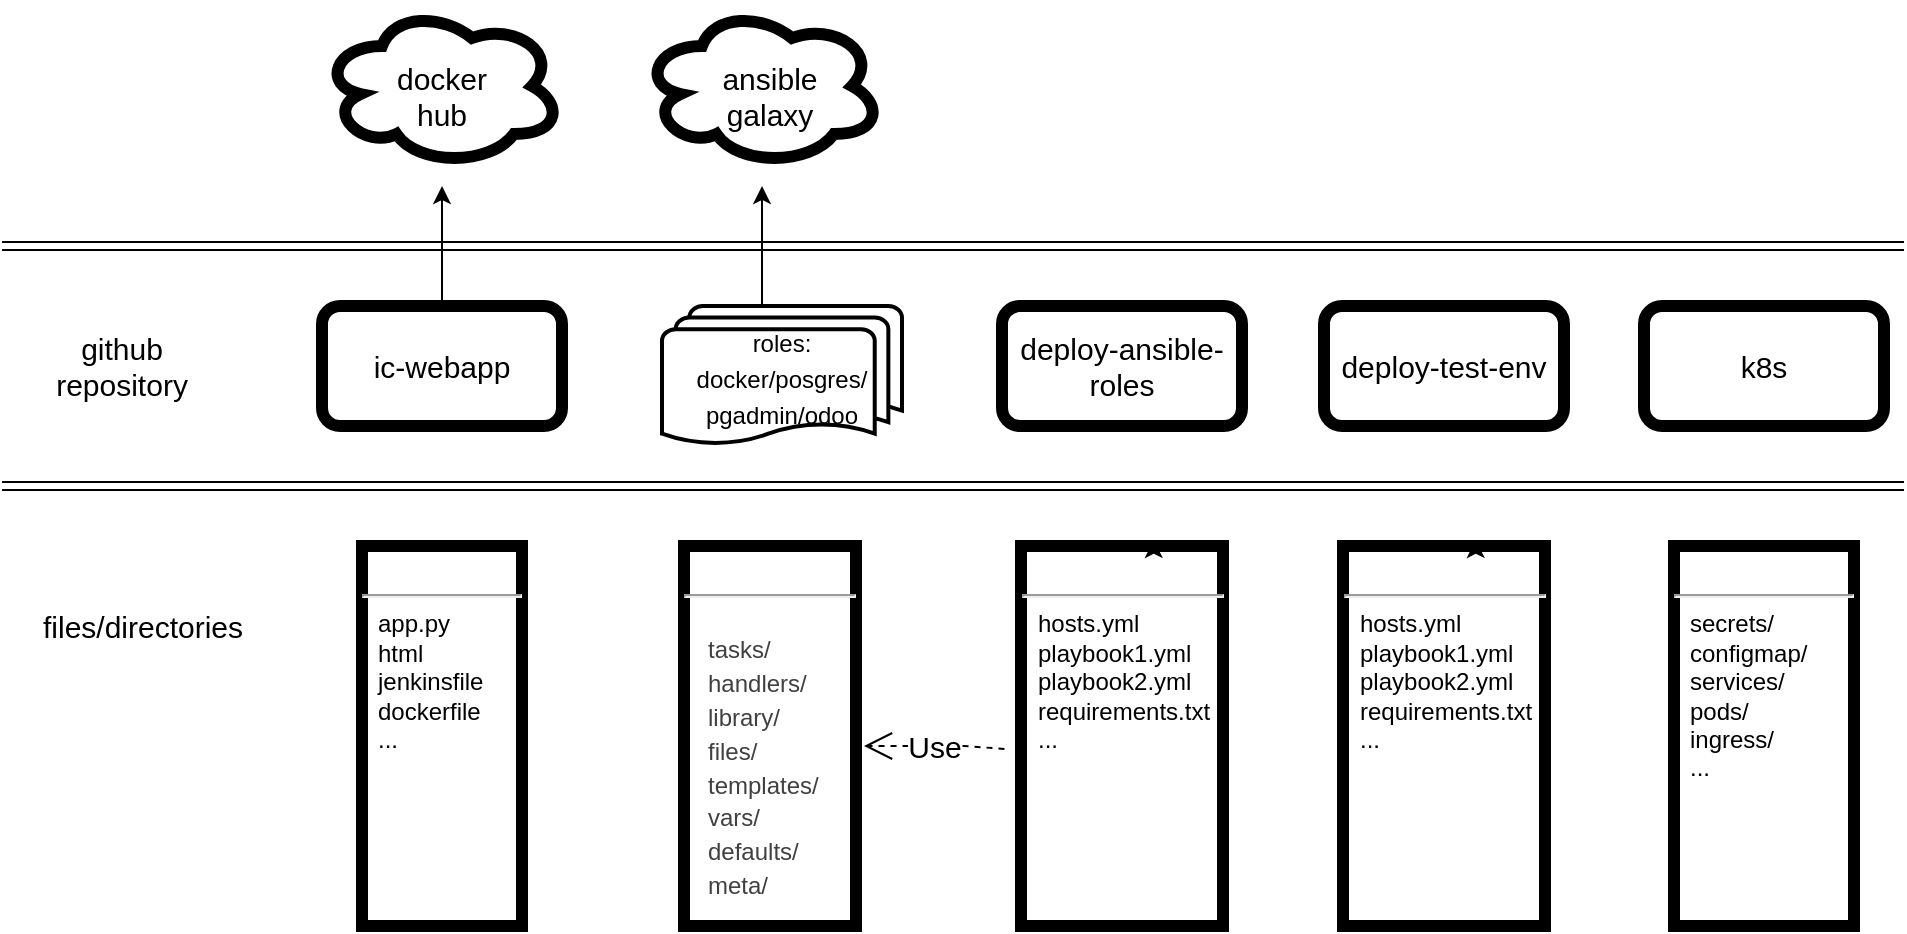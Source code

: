 <mxfile version="16.2.7" type="github"><diagram id="ZeBfRk2dOWByRmsT1V4G" name="Page-1"><mxGraphModel dx="1038" dy="579" grid="1" gridSize="10" guides="1" tooltips="1" connect="1" arrows="1" fold="1" page="1" pageScale="1" pageWidth="827" pageHeight="1169" math="0" shadow="0"><root><mxCell id="0"/><mxCell id="1" parent="0"/><mxCell id="dc6btwLu6tQNZGXYXvcv-23" value="" style="ellipse;shape=cloud;whiteSpace=wrap;html=1;fontSize=15;strokeWidth=6;" vertex="1" parent="1"><mxGeometry x="339" y="110" width="120" height="80" as="geometry"/></mxCell><mxCell id="dc6btwLu6tQNZGXYXvcv-21" value="" style="ellipse;shape=cloud;whiteSpace=wrap;html=1;fontSize=15;strokeWidth=6;" vertex="1" parent="1"><mxGeometry x="179" y="110" width="120" height="80" as="geometry"/></mxCell><mxCell id="dc6btwLu6tQNZGXYXvcv-1" value="" style="shape=link;html=1;rounded=0;" edge="1" parent="1"><mxGeometry width="100" relative="1" as="geometry"><mxPoint x="19" y="230" as="sourcePoint"/><mxPoint x="970" y="230" as="targetPoint"/></mxGeometry></mxCell><mxCell id="dc6btwLu6tQNZGXYXvcv-2" value="" style="shape=link;html=1;rounded=0;" edge="1" parent="1"><mxGeometry width="100" relative="1" as="geometry"><mxPoint x="19" y="350" as="sourcePoint"/><mxPoint x="970" y="350" as="targetPoint"/></mxGeometry></mxCell><mxCell id="dc6btwLu6tQNZGXYXvcv-3" value="docker hub" style="text;html=1;strokeColor=none;fillColor=none;align=center;verticalAlign=middle;whiteSpace=wrap;rounded=0;strokeWidth=6;fontSize=15;" vertex="1" parent="1"><mxGeometry x="209" y="140" width="60" height="30" as="geometry"/></mxCell><mxCell id="dc6btwLu6tQNZGXYXvcv-5" value="ansible galaxy" style="text;html=1;strokeColor=none;fillColor=none;align=center;verticalAlign=middle;whiteSpace=wrap;rounded=0;fontSize=15;" vertex="1" parent="1"><mxGeometry x="373" y="140" width="60" height="30" as="geometry"/></mxCell><mxCell id="dc6btwLu6tQNZGXYXvcv-13" style="edgeStyle=orthogonalEdgeStyle;rounded=0;orthogonalLoop=1;jettySize=auto;html=1;exitX=0.5;exitY=0;exitDx=0;exitDy=0;fontSize=12;" edge="1" parent="1" source="dc6btwLu6tQNZGXYXvcv-9"><mxGeometry relative="1" as="geometry"><mxPoint x="239" y="200" as="targetPoint"/></mxGeometry></mxCell><mxCell id="dc6btwLu6tQNZGXYXvcv-9" value="ic-webapp" style="rounded=1;whiteSpace=wrap;html=1;fontSize=15;strokeWidth=6;" vertex="1" parent="1"><mxGeometry x="179" y="260" width="120" height="60" as="geometry"/></mxCell><mxCell id="dc6btwLu6tQNZGXYXvcv-11" value="&lt;font style=&quot;font-size: 12px ; line-height: 0.9&quot;&gt;roles:&lt;br&gt;docker/posgres/&lt;br&gt;pgadmin/odoo&lt;/font&gt;" style="strokeWidth=2;html=1;shape=mxgraph.flowchart.multi-document;whiteSpace=wrap;fontSize=15;spacing=0;align=center;" vertex="1" parent="1"><mxGeometry x="349" y="260" width="120" height="70" as="geometry"/></mxCell><mxCell id="dc6btwLu6tQNZGXYXvcv-17" value="" style="endArrow=classic;html=1;rounded=0;fontSize=12;" edge="1" parent="1"><mxGeometry width="50" height="50" relative="1" as="geometry"><mxPoint x="399" y="260" as="sourcePoint"/><mxPoint x="399" y="200" as="targetPoint"/></mxGeometry></mxCell><mxCell id="dc6btwLu6tQNZGXYXvcv-19" value="&lt;font style=&quot;font-size: 15px&quot;&gt;github repository&lt;/font&gt;" style="text;html=1;strokeColor=none;fillColor=none;align=center;verticalAlign=middle;whiteSpace=wrap;rounded=0;fontSize=12;" vertex="1" parent="1"><mxGeometry x="49" y="275" width="60" height="30" as="geometry"/></mxCell><mxCell id="dc6btwLu6tQNZGXYXvcv-33" value="&lt;p style=&quot;margin: 0px ; margin-top: 4px ; text-align: center ; text-decoration: underline&quot;&gt;&lt;br&gt;&lt;/p&gt;&lt;hr&gt;&lt;p style=&quot;margin: 0px ; margin-left: 8px&quot;&gt;app.py&lt;/p&gt;&lt;p style=&quot;margin: 0px ; margin-left: 8px&quot;&gt;html&lt;br&gt;&lt;/p&gt;&lt;p style=&quot;margin: 0px ; margin-left: 8px&quot;&gt;jenkinsfile&lt;/p&gt;&lt;p style=&quot;margin: 0px ; margin-left: 8px&quot;&gt;dockerfile&lt;/p&gt;&lt;p style=&quot;margin: 0px ; margin-left: 8px&quot;&gt;...&lt;/p&gt;" style="verticalAlign=top;align=left;overflow=fill;fontSize=12;fontFamily=Helvetica;html=1;strokeWidth=6;" vertex="1" parent="1"><mxGeometry x="199" y="380" width="80" height="190" as="geometry"/></mxCell><mxCell id="dc6btwLu6tQNZGXYXvcv-35" value="&lt;p style=&quot;margin: 0px ; margin-top: 4px ; text-align: center ; text-decoration: underline&quot;&gt;&lt;br&gt;&lt;/p&gt;&lt;hr&gt;&lt;pre style=&quot;box-sizing: border-box ; line-height: 1.4 ; margin-top: 0px ; margin-bottom: 0px ; padding: 12px ; overflow: auto ; color: rgb(64 , 64 , 64)&quot;&gt;&lt;font face=&quot;Helvetica&quot;&gt;tasks/&lt;br&gt;handlers/&lt;br&gt;library/&lt;br&gt;files/&lt;br&gt;templates/&lt;br&gt;vars/&lt;br&gt;defaults/&lt;br&gt;meta/&lt;/font&gt;&lt;/pre&gt;" style="verticalAlign=top;align=left;overflow=fill;fontSize=12;fontFamily=Helvetica;html=1;strokeWidth=6;" vertex="1" parent="1"><mxGeometry x="360" y="380" width="86" height="190" as="geometry"/></mxCell><mxCell id="dc6btwLu6tQNZGXYXvcv-37" value="files/directories" style="text;html=1;align=center;verticalAlign=middle;resizable=0;points=[];autosize=1;strokeColor=none;fillColor=none;fontSize=15;fontFamily=Helvetica;" vertex="1" parent="1"><mxGeometry x="29" y="410" width="120" height="20" as="geometry"/></mxCell><mxCell id="dc6btwLu6tQNZGXYXvcv-38" value="&lt;p style=&quot;margin: 0px ; margin-top: 4px ; text-align: center ; text-decoration: underline&quot;&gt;&lt;br&gt;&lt;/p&gt;&lt;hr&gt;&lt;p style=&quot;margin: 0px ; margin-left: 8px&quot;&gt;hosts.yml&lt;/p&gt;&lt;p style=&quot;margin: 0px ; margin-left: 8px&quot;&gt;playbook1.yml&lt;br&gt;&lt;/p&gt;&lt;p style=&quot;margin: 0px ; margin-left: 8px&quot;&gt;playbook2.yml&lt;/p&gt;&lt;p style=&quot;margin: 0px ; margin-left: 8px&quot;&gt;requirements.txt&lt;/p&gt;&lt;p style=&quot;margin: 0px ; margin-left: 8px&quot;&gt;...&lt;/p&gt;" style="verticalAlign=top;align=left;overflow=fill;fontSize=12;fontFamily=Helvetica;html=1;strokeWidth=6;" vertex="1" parent="1"><mxGeometry x="528.5" y="380" width="101" height="190" as="geometry"/></mxCell><mxCell id="dc6btwLu6tQNZGXYXvcv-39" value="deploy-ansible-roles" style="rounded=1;whiteSpace=wrap;html=1;fontSize=15;strokeWidth=6;" vertex="1" parent="1"><mxGeometry x="519" y="260" width="120" height="60" as="geometry"/></mxCell><mxCell id="dc6btwLu6tQNZGXYXvcv-40" style="edgeStyle=orthogonalEdgeStyle;rounded=0;orthogonalLoop=1;jettySize=auto;html=1;exitX=0.5;exitY=0;exitDx=0;exitDy=0;entryX=0.656;entryY=-0.016;entryDx=0;entryDy=0;entryPerimeter=0;fontFamily=Helvetica;fontSize=15;" edge="1" parent="1" source="dc6btwLu6tQNZGXYXvcv-38" target="dc6btwLu6tQNZGXYXvcv-38"><mxGeometry relative="1" as="geometry"/></mxCell><mxCell id="dc6btwLu6tQNZGXYXvcv-41" value="k8s" style="rounded=1;whiteSpace=wrap;html=1;fontSize=15;strokeWidth=6;" vertex="1" parent="1"><mxGeometry x="840" y="260" width="120" height="60" as="geometry"/></mxCell><mxCell id="dc6btwLu6tQNZGXYXvcv-42" value="&lt;p style=&quot;margin: 0px ; margin-top: 4px ; text-align: center ; text-decoration: underline&quot;&gt;&lt;br&gt;&lt;/p&gt;&lt;hr&gt;&lt;p style=&quot;margin: 0px ; margin-left: 8px&quot;&gt;secrets/&lt;/p&gt;&lt;p style=&quot;margin: 0px ; margin-left: 8px&quot;&gt;configmap/&lt;br&gt;&lt;/p&gt;&lt;p style=&quot;margin: 0px ; margin-left: 8px&quot;&gt;services/&lt;/p&gt;&lt;p style=&quot;margin: 0px ; margin-left: 8px&quot;&gt;pods/&lt;/p&gt;&lt;p style=&quot;margin: 0px ; margin-left: 8px&quot;&gt;ingress/&lt;/p&gt;&lt;p style=&quot;margin: 0px ; margin-left: 8px&quot;&gt;...&lt;/p&gt;" style="verticalAlign=top;align=left;overflow=fill;fontSize=12;fontFamily=Helvetica;html=1;strokeWidth=6;" vertex="1" parent="1"><mxGeometry x="855" y="380" width="90" height="190" as="geometry"/></mxCell><mxCell id="dc6btwLu6tQNZGXYXvcv-43" value="Use" style="endArrow=open;endSize=12;dashed=1;html=1;rounded=0;fontFamily=Helvetica;fontSize=15;exitX=-0.082;exitY=0.534;exitDx=0;exitDy=0;exitPerimeter=0;" edge="1" parent="1" source="dc6btwLu6tQNZGXYXvcv-38"><mxGeometry width="160" relative="1" as="geometry"><mxPoint x="360" y="350" as="sourcePoint"/><mxPoint x="450" y="480" as="targetPoint"/><Array as="points"><mxPoint x="500" y="480"/></Array></mxGeometry></mxCell><mxCell id="dc6btwLu6tQNZGXYXvcv-45" value="&lt;p style=&quot;margin: 0px ; margin-top: 4px ; text-align: center ; text-decoration: underline&quot;&gt;&lt;br&gt;&lt;/p&gt;&lt;hr&gt;&lt;p style=&quot;margin: 0px ; margin-left: 8px&quot;&gt;hosts.yml&lt;/p&gt;&lt;p style=&quot;margin: 0px ; margin-left: 8px&quot;&gt;playbook1.yml&lt;br&gt;&lt;/p&gt;&lt;p style=&quot;margin: 0px ; margin-left: 8px&quot;&gt;playbook2.yml&lt;/p&gt;&lt;p style=&quot;margin: 0px ; margin-left: 8px&quot;&gt;requirements.txt&lt;/p&gt;&lt;p style=&quot;margin: 0px ; margin-left: 8px&quot;&gt;...&lt;/p&gt;" style="verticalAlign=top;align=left;overflow=fill;fontSize=12;fontFamily=Helvetica;html=1;strokeWidth=6;" vertex="1" parent="1"><mxGeometry x="689.5" y="380" width="101" height="190" as="geometry"/></mxCell><mxCell id="dc6btwLu6tQNZGXYXvcv-46" value="deploy-test-env" style="rounded=1;whiteSpace=wrap;html=1;fontSize=15;strokeWidth=6;" vertex="1" parent="1"><mxGeometry x="680" y="260" width="120" height="60" as="geometry"/></mxCell><mxCell id="dc6btwLu6tQNZGXYXvcv-47" style="edgeStyle=orthogonalEdgeStyle;rounded=0;orthogonalLoop=1;jettySize=auto;html=1;exitX=0.5;exitY=0;exitDx=0;exitDy=0;entryX=0.656;entryY=-0.016;entryDx=0;entryDy=0;entryPerimeter=0;fontFamily=Helvetica;fontSize=15;" edge="1" parent="1" source="dc6btwLu6tQNZGXYXvcv-45" target="dc6btwLu6tQNZGXYXvcv-45"><mxGeometry relative="1" as="geometry"/></mxCell></root></mxGraphModel></diagram></mxfile>